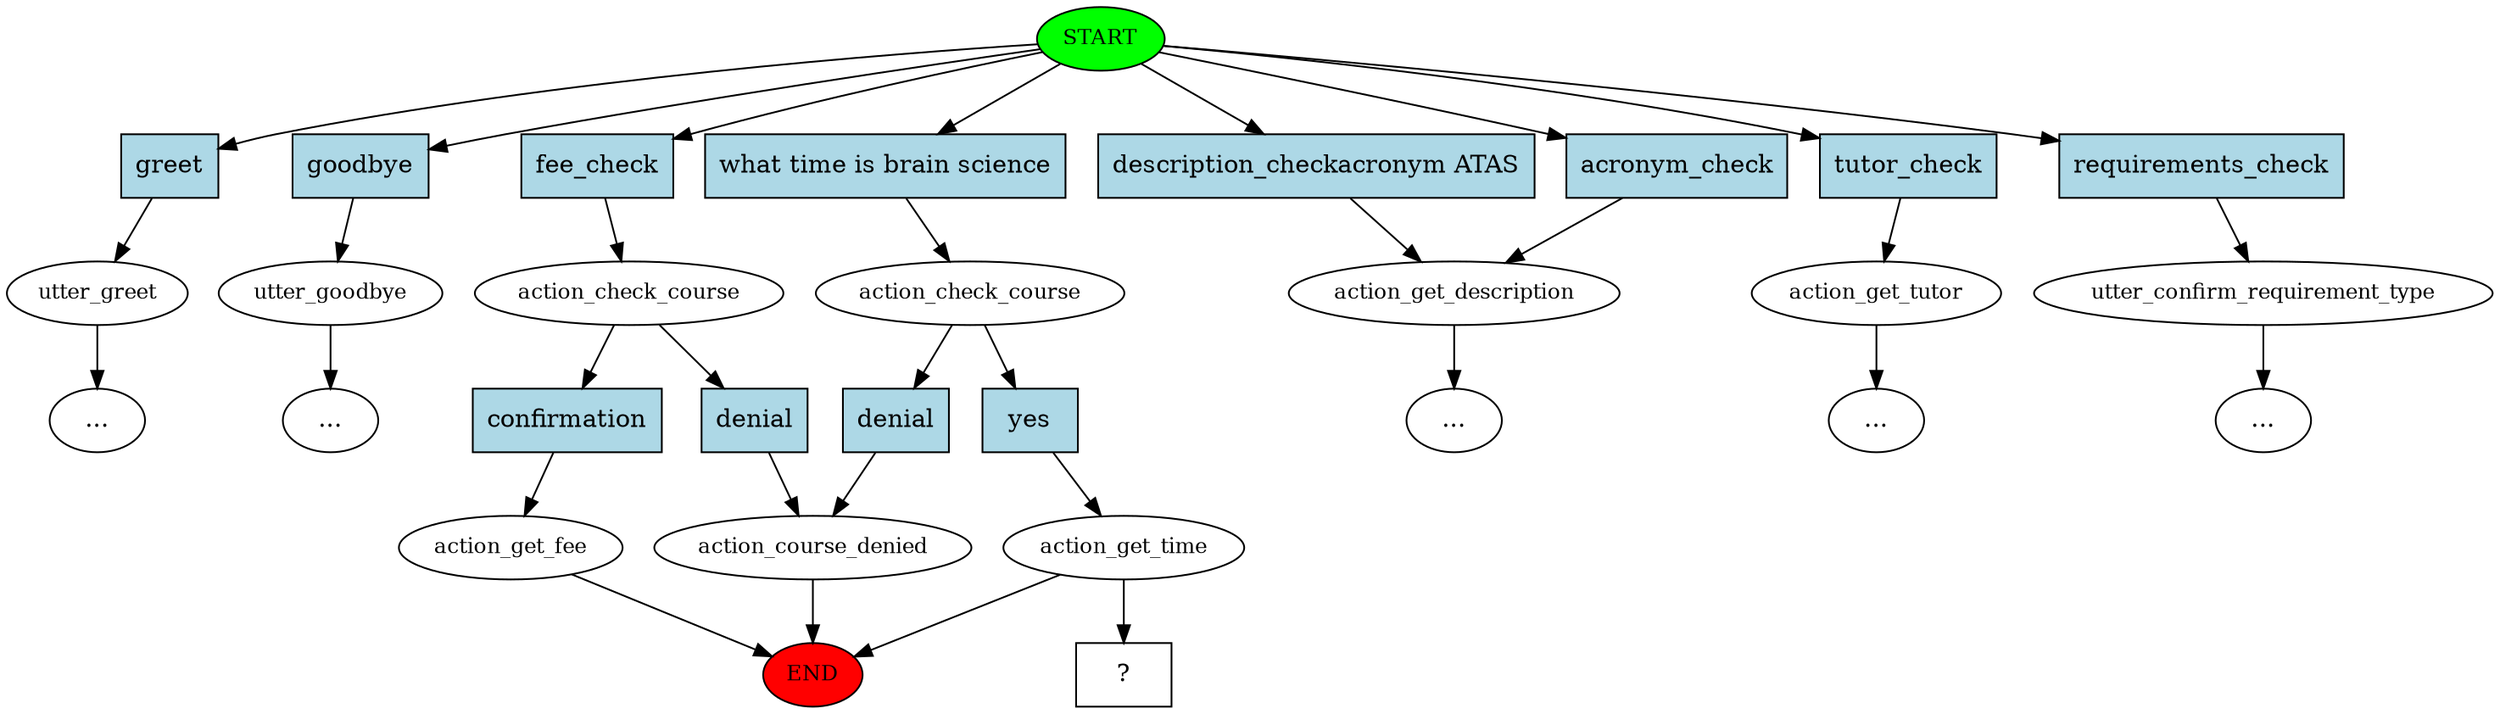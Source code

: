 digraph  {
0 [class="start active", fillcolor=green, fontsize=12, label=START, style=filled];
"-1" [class=end, fillcolor=red, fontsize=12, label=END, style=filled];
1 [class="", fontsize=12, label=utter_greet];
"-3" [class=ellipsis, label="..."];
2 [class="", fontsize=12, label=utter_goodbye];
"-4" [class=ellipsis, label="..."];
3 [class="", fontsize=12, label=action_check_course];
4 [class="", fontsize=12, label=action_get_fee];
6 [class="", fontsize=12, label=action_course_denied];
7 [class=active, fontsize=12, label=action_check_course];
8 [class=active, fontsize=12, label=action_get_time];
11 [class="", fontsize=12, label=action_get_description];
13 [class="", fontsize=12, label=action_get_tutor];
"-7" [class=ellipsis, label="..."];
14 [class="", fontsize=12, label=utter_confirm_requirement_type];
"-8" [class=ellipsis, label="..."];
"-12" [class=ellipsis, label="..."];
25 [class="intent dashed active", label="  ?  ", shape=rect];
26 [class=intent, fillcolor=lightblue, label=greet, shape=rect, style=filled];
27 [class=intent, fillcolor=lightblue, label=goodbye, shape=rect, style=filled];
28 [class=intent, fillcolor=lightblue, label=fee_check, shape=rect, style=filled];
29 [class="intent active", fillcolor=lightblue, label="what time is brain science", shape=rect, style=filled];
30 [class=intent, fillcolor=lightblue, label="description_checkacronym ATAS", shape=rect, style=filled];
31 [class=intent, fillcolor=lightblue, label=acronym_check, shape=rect, style=filled];
32 [class=intent, fillcolor=lightblue, label=tutor_check, shape=rect, style=filled];
33 [class=intent, fillcolor=lightblue, label=requirements_check, shape=rect, style=filled];
34 [class=intent, fillcolor=lightblue, label=confirmation, shape=rect, style=filled];
35 [class=intent, fillcolor=lightblue, label=denial, shape=rect, style=filled];
36 [class="intent active", fillcolor=lightblue, label=yes, shape=rect, style=filled];
37 [class=intent, fillcolor=lightblue, label=denial, shape=rect, style=filled];
0 -> 26  [class="", key=0];
0 -> 27  [class="", key=0];
0 -> 28  [class="", key=0];
0 -> 29  [class=active, key=0];
0 -> 30  [class="", key=0];
0 -> 31  [class="", key=0];
0 -> 32  [class="", key=0];
0 -> 33  [class="", key=0];
1 -> "-3"  [class="", key=NONE, label=""];
2 -> "-4"  [class="", key=NONE, label=""];
3 -> 34  [class="", key=0];
3 -> 35  [class="", key=0];
4 -> "-1"  [class="", key=NONE, label=""];
6 -> "-1"  [class="", key=NONE, label=""];
7 -> 36  [class=active, key=0];
7 -> 37  [class="", key=0];
8 -> "-1"  [class="", key=NONE, label=""];
8 -> 25  [class=active, key=NONE, label=""];
11 -> "-12"  [class="", key=NONE, label=""];
13 -> "-7"  [class="", key=NONE, label=""];
14 -> "-8"  [class="", key=NONE, label=""];
26 -> 1  [class="", key=0];
27 -> 2  [class="", key=0];
28 -> 3  [class="", key=0];
29 -> 7  [class=active, key=0];
30 -> 11  [class="", key=0];
31 -> 11  [class="", key=0];
32 -> 13  [class="", key=0];
33 -> 14  [class="", key=0];
34 -> 4  [class="", key=0];
35 -> 6  [class="", key=0];
36 -> 8  [class=active, key=0];
37 -> 6  [class="", key=0];
}
